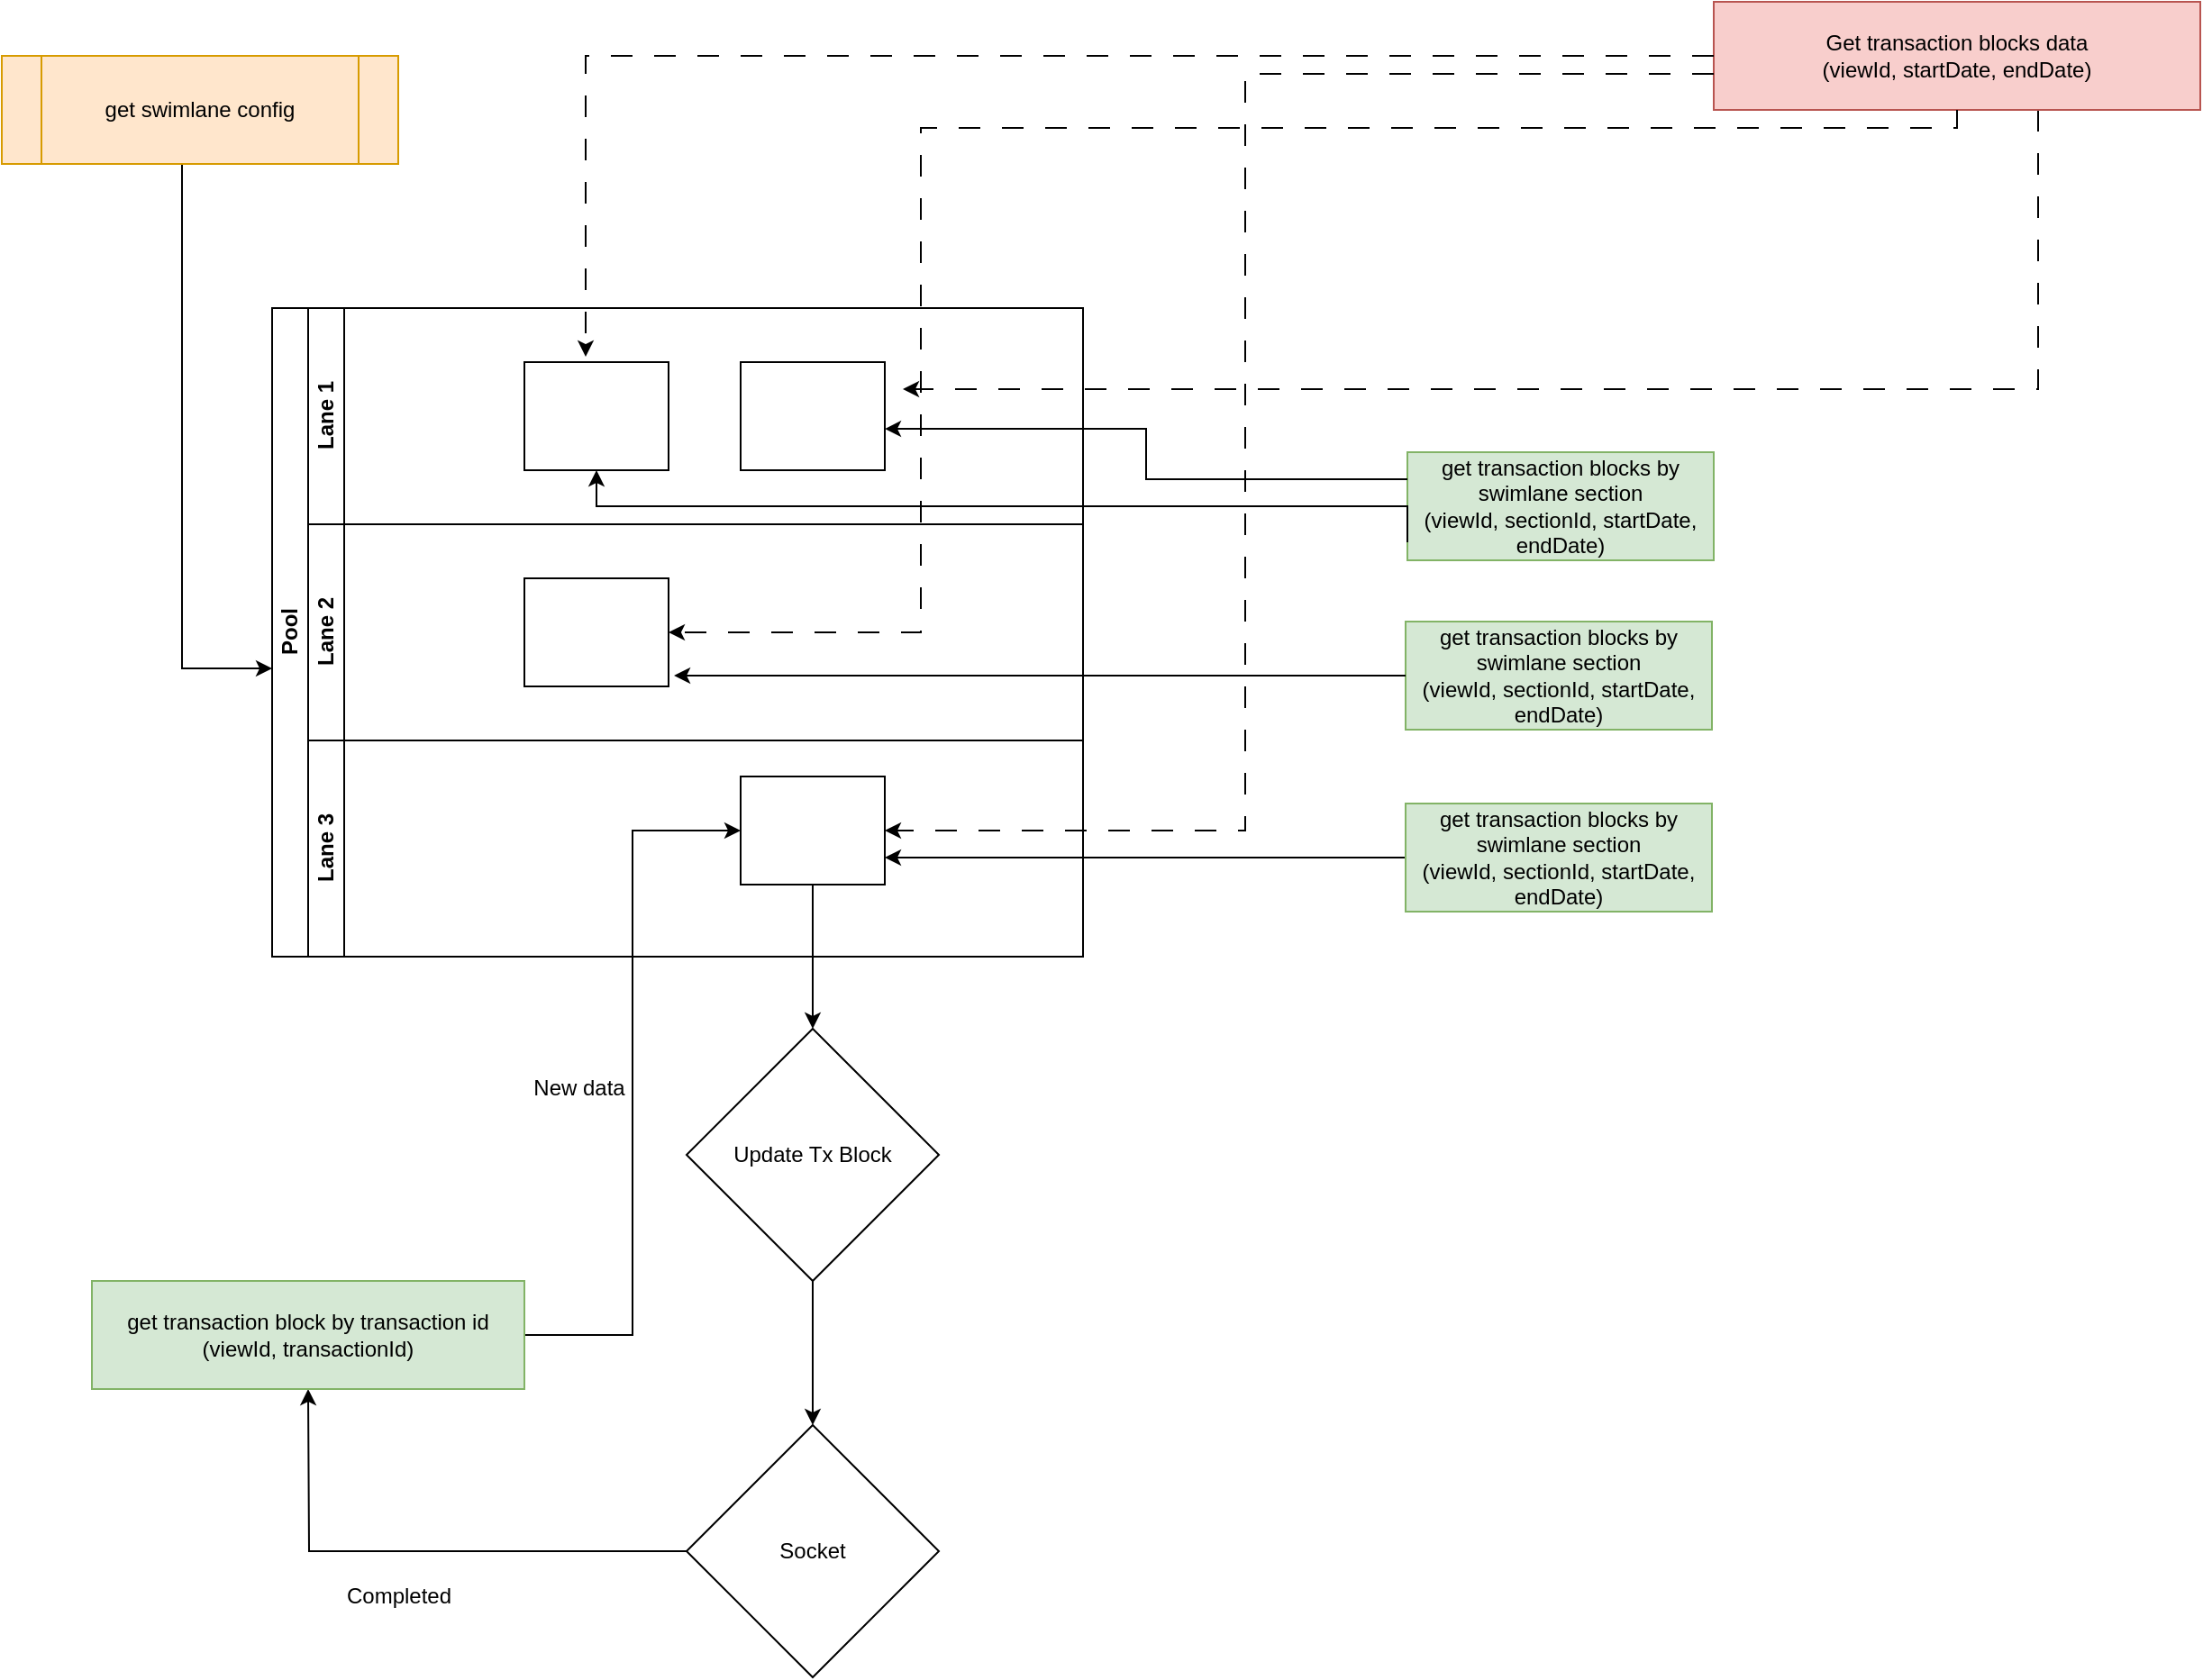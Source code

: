 <mxfile version="22.0.8" type="github">
  <diagram id="prtHgNgQTEPvFCAcTncT" name="Page-1">
    <mxGraphModel dx="1834" dy="1165" grid="1" gridSize="10" guides="1" tooltips="1" connect="1" arrows="1" fold="1" page="0" pageScale="1" pageWidth="827" pageHeight="1169" math="0" shadow="0">
      <root>
        <mxCell id="0" />
        <mxCell id="1" parent="0" />
        <mxCell id="dNxyNK7c78bLwvsdeMH5-19" value="Pool" style="swimlane;html=1;childLayout=stackLayout;resizeParent=1;resizeParentMax=0;horizontal=0;startSize=20;horizontalStack=0;" parent="1" vertex="1">
          <mxGeometry x="120" y="120" width="450" height="360" as="geometry" />
        </mxCell>
        <mxCell id="dNxyNK7c78bLwvsdeMH5-20" value="Lane 1" style="swimlane;html=1;startSize=20;horizontal=0;" parent="dNxyNK7c78bLwvsdeMH5-19" vertex="1">
          <mxGeometry x="20" width="430" height="120" as="geometry" />
        </mxCell>
        <mxCell id="dNxyNK7c78bLwvsdeMH5-24" value="" style="rounded=0;whiteSpace=wrap;html=1;fontFamily=Helvetica;fontSize=12;fontColor=#000000;align=center;" parent="dNxyNK7c78bLwvsdeMH5-20" vertex="1">
          <mxGeometry x="120" y="30" width="80" height="60" as="geometry" />
        </mxCell>
        <mxCell id="dNxyNK7c78bLwvsdeMH5-30" value="" style="rounded=0;whiteSpace=wrap;html=1;fontFamily=Helvetica;fontSize=12;fontColor=#000000;align=center;" parent="dNxyNK7c78bLwvsdeMH5-20" vertex="1">
          <mxGeometry x="240" y="30" width="80" height="60" as="geometry" />
        </mxCell>
        <mxCell id="dNxyNK7c78bLwvsdeMH5-21" value="Lane 2" style="swimlane;html=1;startSize=20;horizontal=0;" parent="dNxyNK7c78bLwvsdeMH5-19" vertex="1">
          <mxGeometry x="20" y="120" width="430" height="120" as="geometry" />
        </mxCell>
        <mxCell id="dNxyNK7c78bLwvsdeMH5-26" value="" style="rounded=0;whiteSpace=wrap;html=1;fontFamily=Helvetica;fontSize=12;fontColor=#000000;align=center;" parent="dNxyNK7c78bLwvsdeMH5-21" vertex="1">
          <mxGeometry x="120" y="30" width="80" height="60" as="geometry" />
        </mxCell>
        <mxCell id="dNxyNK7c78bLwvsdeMH5-22" value="Lane 3" style="swimlane;html=1;startSize=20;horizontal=0;" parent="dNxyNK7c78bLwvsdeMH5-19" vertex="1">
          <mxGeometry x="20" y="240" width="430" height="120" as="geometry" />
        </mxCell>
        <mxCell id="dNxyNK7c78bLwvsdeMH5-34" value="" style="rounded=0;whiteSpace=wrap;html=1;fontFamily=Helvetica;fontSize=12;fontColor=#000000;align=center;" parent="dNxyNK7c78bLwvsdeMH5-22" vertex="1">
          <mxGeometry x="240" y="20" width="80" height="60" as="geometry" />
        </mxCell>
        <mxCell id="Yc5F4Gdg3gET53gUVLex-2" value="" style="endArrow=classic;html=1;rounded=0;" edge="1" parent="1">
          <mxGeometry width="50" height="50" relative="1" as="geometry">
            <mxPoint x="70" y="40" as="sourcePoint" />
            <mxPoint x="120" y="320" as="targetPoint" />
            <Array as="points">
              <mxPoint x="70" y="320" />
            </Array>
          </mxGeometry>
        </mxCell>
        <mxCell id="Yc5F4Gdg3gET53gUVLex-3" value="get swimlane config" style="shape=process;whiteSpace=wrap;html=1;backgroundOutline=1;fillColor=#ffe6cc;strokeColor=#d79b00;" vertex="1" parent="1">
          <mxGeometry x="-30" y="-20" width="220" height="60" as="geometry" />
        </mxCell>
        <mxCell id="Yc5F4Gdg3gET53gUVLex-9" style="edgeStyle=orthogonalEdgeStyle;rounded=0;orthogonalLoop=1;jettySize=auto;html=1;exitX=0;exitY=0.75;exitDx=0;exitDy=0;dashed=1;dashPattern=12 12;" edge="1" parent="1">
          <mxGeometry relative="1" as="geometry">
            <mxPoint x="1100" y="10" as="sourcePoint" />
            <mxPoint x="470" y="165" as="targetPoint" />
            <Array as="points">
              <mxPoint x="1100" y="165" />
            </Array>
          </mxGeometry>
        </mxCell>
        <mxCell id="Yc5F4Gdg3gET53gUVLex-4" value="Get transaction blocks data&lt;br&gt;(viewId, startDate, endDate)" style="rounded=0;whiteSpace=wrap;html=1;fontFamily=Helvetica;fontSize=12;align=center;fillColor=#f8cecc;strokeColor=#b85450;" vertex="1" parent="1">
          <mxGeometry x="920" y="-50" width="270" height="60" as="geometry" />
        </mxCell>
        <mxCell id="Yc5F4Gdg3gET53gUVLex-8" style="edgeStyle=orthogonalEdgeStyle;rounded=0;orthogonalLoop=1;jettySize=auto;html=1;entryX=0.425;entryY=-0.05;entryDx=0;entryDy=0;entryPerimeter=0;dashed=1;dashPattern=12 12;" edge="1" parent="1" source="Yc5F4Gdg3gET53gUVLex-4" target="dNxyNK7c78bLwvsdeMH5-24">
          <mxGeometry relative="1" as="geometry" />
        </mxCell>
        <mxCell id="Yc5F4Gdg3gET53gUVLex-12" style="edgeStyle=orthogonalEdgeStyle;rounded=0;orthogonalLoop=1;jettySize=auto;html=1;entryX=1;entryY=0.5;entryDx=0;entryDy=0;dashed=1;dashPattern=12 12;" edge="1" parent="1" source="Yc5F4Gdg3gET53gUVLex-4" target="dNxyNK7c78bLwvsdeMH5-26">
          <mxGeometry relative="1" as="geometry">
            <mxPoint x="660" y="300" as="targetPoint" />
            <Array as="points">
              <mxPoint x="480" y="20" />
              <mxPoint x="480" y="300" />
            </Array>
          </mxGeometry>
        </mxCell>
        <mxCell id="Yc5F4Gdg3gET53gUVLex-13" style="edgeStyle=orthogonalEdgeStyle;rounded=0;orthogonalLoop=1;jettySize=auto;html=1;entryX=1;entryY=0.5;entryDx=0;entryDy=0;dashed=1;dashPattern=12 12;" edge="1" parent="1" source="Yc5F4Gdg3gET53gUVLex-4" target="dNxyNK7c78bLwvsdeMH5-34">
          <mxGeometry relative="1" as="geometry">
            <mxPoint x="660" y="430" as="targetPoint" />
            <Array as="points">
              <mxPoint x="660" y="-10" />
              <mxPoint x="660" y="410" />
            </Array>
          </mxGeometry>
        </mxCell>
        <mxCell id="Yc5F4Gdg3gET53gUVLex-18" value="get transaction blocks by swimlane section&lt;br&gt;(viewId, sectionId, startDate, endDate)" style="rounded=0;whiteSpace=wrap;html=1;fillColor=#d5e8d4;strokeColor=#82b366;" vertex="1" parent="1">
          <mxGeometry x="750" y="200" width="170" height="60" as="geometry" />
        </mxCell>
        <mxCell id="Yc5F4Gdg3gET53gUVLex-21" value="get transaction blocks by swimlane section&lt;br&gt;(viewId, sectionId, startDate, endDate)" style="rounded=0;whiteSpace=wrap;html=1;fillColor=#d5e8d4;strokeColor=#82b366;" vertex="1" parent="1">
          <mxGeometry x="749" y="294" width="170" height="60" as="geometry" />
        </mxCell>
        <mxCell id="Yc5F4Gdg3gET53gUVLex-25" style="edgeStyle=orthogonalEdgeStyle;rounded=0;orthogonalLoop=1;jettySize=auto;html=1;entryX=1;entryY=0.75;entryDx=0;entryDy=0;" edge="1" parent="1" source="Yc5F4Gdg3gET53gUVLex-23" target="dNxyNK7c78bLwvsdeMH5-34">
          <mxGeometry relative="1" as="geometry" />
        </mxCell>
        <mxCell id="Yc5F4Gdg3gET53gUVLex-23" value="get transaction blocks by swimlane section&lt;br&gt;(viewId, sectionId, startDate, endDate)" style="rounded=0;whiteSpace=wrap;html=1;fillColor=#d5e8d4;strokeColor=#82b366;" vertex="1" parent="1">
          <mxGeometry x="749" y="395" width="170" height="60" as="geometry" />
        </mxCell>
        <mxCell id="Yc5F4Gdg3gET53gUVLex-26" style="edgeStyle=orthogonalEdgeStyle;rounded=0;orthogonalLoop=1;jettySize=auto;html=1;entryX=1.038;entryY=0.9;entryDx=0;entryDy=0;entryPerimeter=0;" edge="1" parent="1" source="Yc5F4Gdg3gET53gUVLex-21" target="dNxyNK7c78bLwvsdeMH5-26">
          <mxGeometry relative="1" as="geometry" />
        </mxCell>
        <mxCell id="Yc5F4Gdg3gET53gUVLex-27" style="edgeStyle=orthogonalEdgeStyle;rounded=0;orthogonalLoop=1;jettySize=auto;html=1;exitX=0;exitY=0.25;exitDx=0;exitDy=0;entryX=1;entryY=0.617;entryDx=0;entryDy=0;entryPerimeter=0;" edge="1" parent="1" source="Yc5F4Gdg3gET53gUVLex-18" target="dNxyNK7c78bLwvsdeMH5-30">
          <mxGeometry relative="1" as="geometry" />
        </mxCell>
        <mxCell id="Yc5F4Gdg3gET53gUVLex-19" style="edgeStyle=orthogonalEdgeStyle;rounded=0;orthogonalLoop=1;jettySize=auto;html=1;entryX=0.5;entryY=1;entryDx=0;entryDy=0;" edge="1" parent="1" target="dNxyNK7c78bLwvsdeMH5-24">
          <mxGeometry relative="1" as="geometry">
            <mxPoint x="750" y="230" as="sourcePoint" />
            <mxPoint x="300" y="220" as="targetPoint" />
            <Array as="points">
              <mxPoint x="750" y="250" />
              <mxPoint x="750" y="230" />
              <mxPoint x="300" y="230" />
            </Array>
          </mxGeometry>
        </mxCell>
        <mxCell id="Yc5F4Gdg3gET53gUVLex-33" value="" style="edgeStyle=orthogonalEdgeStyle;rounded=0;orthogonalLoop=1;jettySize=auto;html=1;" edge="1" parent="1" source="dNxyNK7c78bLwvsdeMH5-34">
          <mxGeometry relative="1" as="geometry">
            <mxPoint x="420" y="520" as="targetPoint" />
          </mxGeometry>
        </mxCell>
        <mxCell id="Yc5F4Gdg3gET53gUVLex-36" value="" style="edgeStyle=orthogonalEdgeStyle;rounded=0;orthogonalLoop=1;jettySize=auto;html=1;" edge="1" parent="1" source="Yc5F4Gdg3gET53gUVLex-34" target="Yc5F4Gdg3gET53gUVLex-35">
          <mxGeometry relative="1" as="geometry" />
        </mxCell>
        <mxCell id="Yc5F4Gdg3gET53gUVLex-34" value="Update Tx Block" style="rhombus;whiteSpace=wrap;html=1;" vertex="1" parent="1">
          <mxGeometry x="350" y="520" width="140" height="140" as="geometry" />
        </mxCell>
        <mxCell id="Yc5F4Gdg3gET53gUVLex-37" style="edgeStyle=orthogonalEdgeStyle;rounded=0;orthogonalLoop=1;jettySize=auto;html=1;" edge="1" parent="1" source="Yc5F4Gdg3gET53gUVLex-35">
          <mxGeometry relative="1" as="geometry">
            <mxPoint x="140" y="720" as="targetPoint" />
          </mxGeometry>
        </mxCell>
        <mxCell id="Yc5F4Gdg3gET53gUVLex-35" value="Socket" style="rhombus;whiteSpace=wrap;html=1;" vertex="1" parent="1">
          <mxGeometry x="350" y="740" width="140" height="140" as="geometry" />
        </mxCell>
        <mxCell id="Yc5F4Gdg3gET53gUVLex-42" style="edgeStyle=orthogonalEdgeStyle;rounded=0;orthogonalLoop=1;jettySize=auto;html=1;entryX=0;entryY=0.5;entryDx=0;entryDy=0;" edge="1" parent="1" source="Yc5F4Gdg3gET53gUVLex-39" target="dNxyNK7c78bLwvsdeMH5-34">
          <mxGeometry relative="1" as="geometry" />
        </mxCell>
        <mxCell id="Yc5F4Gdg3gET53gUVLex-39" value="get transaction block by transaction id&lt;br&gt;(viewId, transactionId)" style="rounded=0;whiteSpace=wrap;html=1;fillColor=#d5e8d4;strokeColor=#82b366;" vertex="1" parent="1">
          <mxGeometry x="20" y="660" width="240" height="60" as="geometry" />
        </mxCell>
        <mxCell id="Yc5F4Gdg3gET53gUVLex-43" value="New data" style="text;html=1;align=center;verticalAlign=middle;resizable=0;points=[];autosize=1;strokeColor=none;fillColor=none;" vertex="1" parent="1">
          <mxGeometry x="255" y="538" width="70" height="30" as="geometry" />
        </mxCell>
        <mxCell id="Yc5F4Gdg3gET53gUVLex-44" value="Completed" style="text;html=1;align=center;verticalAlign=middle;resizable=0;points=[];autosize=1;strokeColor=none;fillColor=none;" vertex="1" parent="1">
          <mxGeometry x="150" y="820" width="80" height="30" as="geometry" />
        </mxCell>
      </root>
    </mxGraphModel>
  </diagram>
</mxfile>
